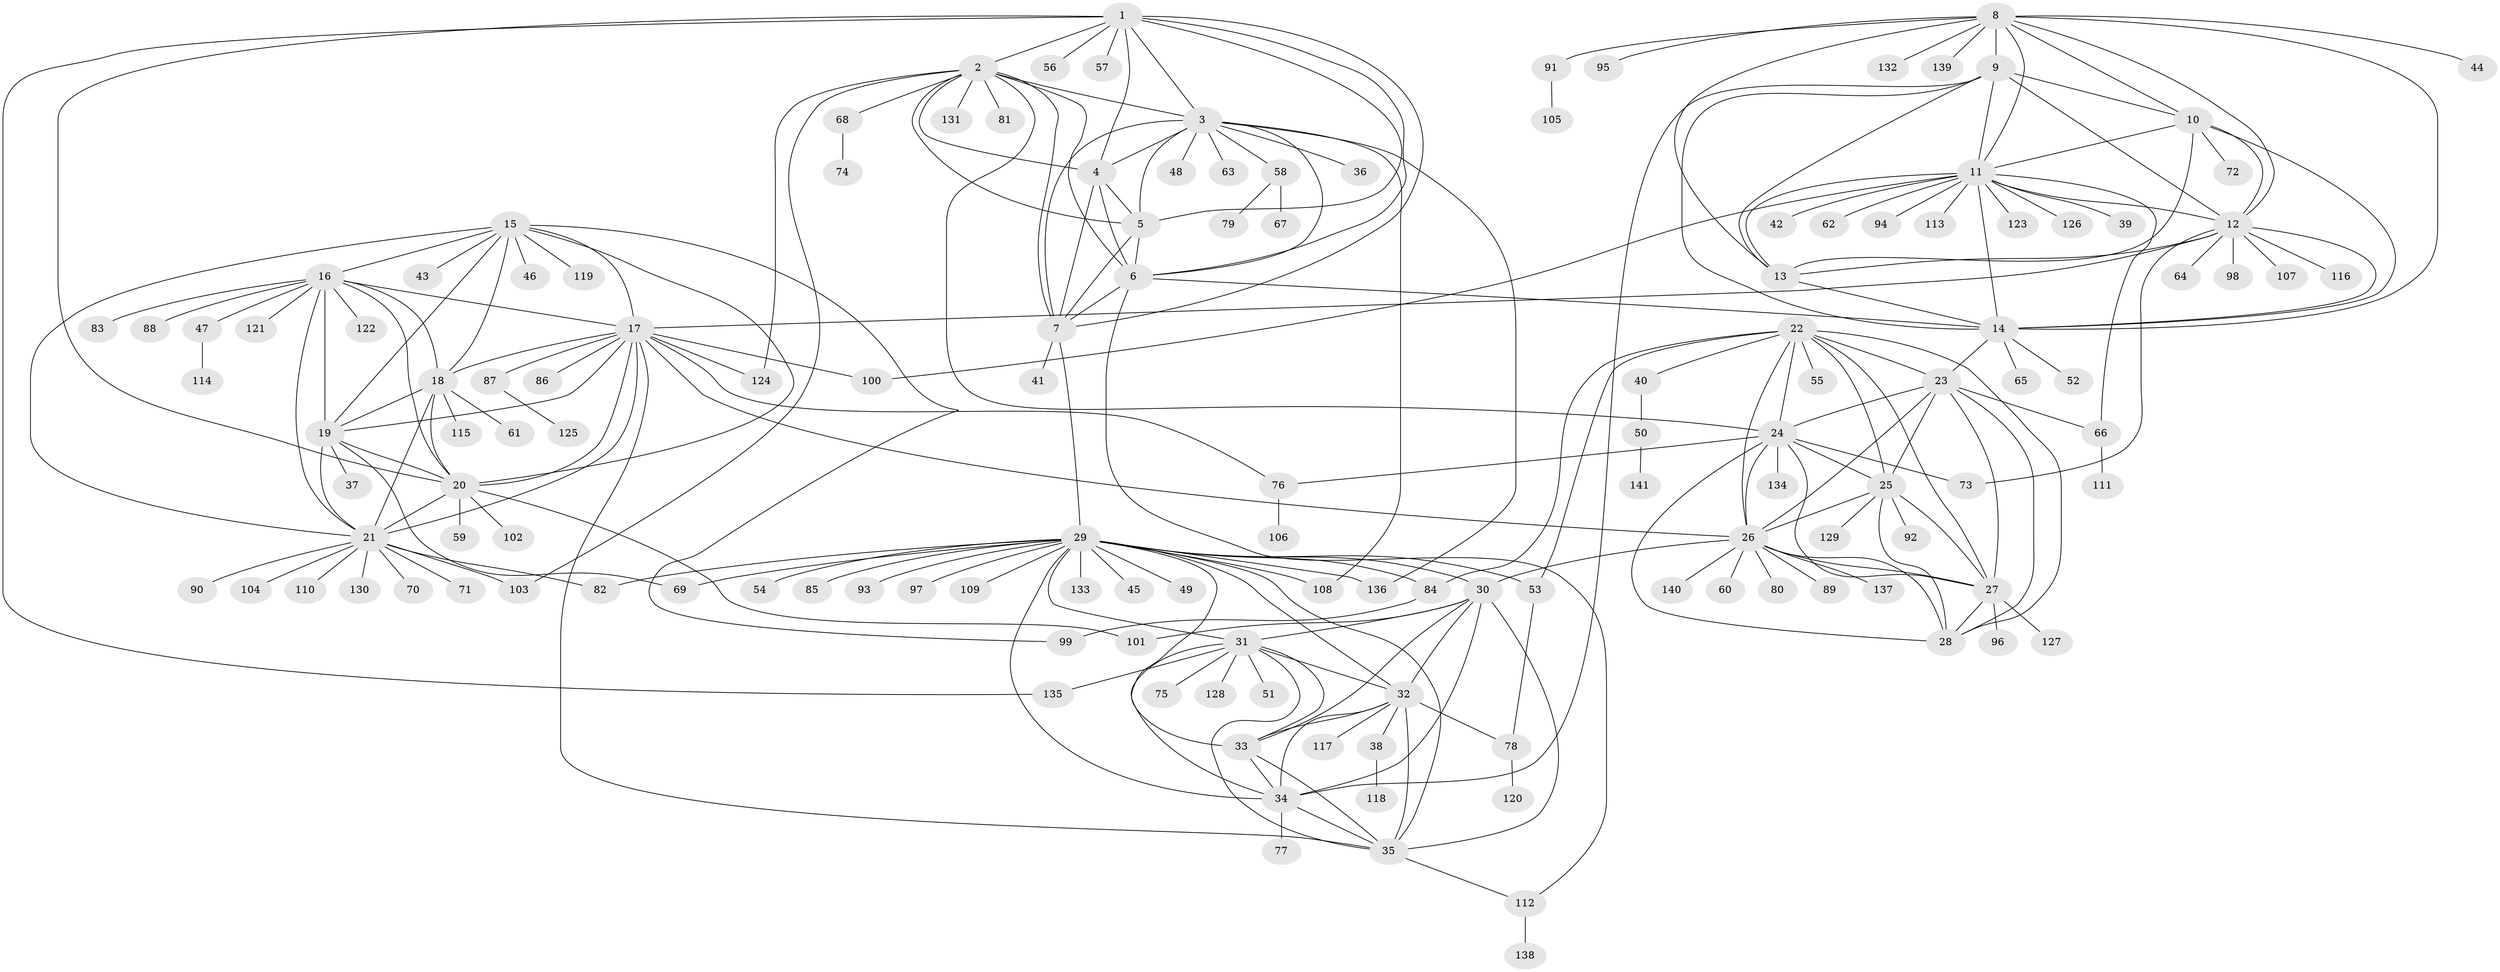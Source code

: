 // coarse degree distribution, {17: 0.009009009009009009, 10: 0.036036036036036036, 11: 0.009009009009009009, 5: 0.018018018018018018, 7: 0.02702702702702703, 6: 0.02702702702702703, 9: 0.02702702702702703, 13: 0.02702702702702703, 3: 0.018018018018018018, 20: 0.018018018018018018, 8: 0.036036036036036036, 1: 0.5855855855855856, 2: 0.15315315315315314, 4: 0.009009009009009009}
// Generated by graph-tools (version 1.1) at 2025/42/03/06/25 10:42:10]
// undirected, 141 vertices, 238 edges
graph export_dot {
graph [start="1"]
  node [color=gray90,style=filled];
  1;
  2;
  3;
  4;
  5;
  6;
  7;
  8;
  9;
  10;
  11;
  12;
  13;
  14;
  15;
  16;
  17;
  18;
  19;
  20;
  21;
  22;
  23;
  24;
  25;
  26;
  27;
  28;
  29;
  30;
  31;
  32;
  33;
  34;
  35;
  36;
  37;
  38;
  39;
  40;
  41;
  42;
  43;
  44;
  45;
  46;
  47;
  48;
  49;
  50;
  51;
  52;
  53;
  54;
  55;
  56;
  57;
  58;
  59;
  60;
  61;
  62;
  63;
  64;
  65;
  66;
  67;
  68;
  69;
  70;
  71;
  72;
  73;
  74;
  75;
  76;
  77;
  78;
  79;
  80;
  81;
  82;
  83;
  84;
  85;
  86;
  87;
  88;
  89;
  90;
  91;
  92;
  93;
  94;
  95;
  96;
  97;
  98;
  99;
  100;
  101;
  102;
  103;
  104;
  105;
  106;
  107;
  108;
  109;
  110;
  111;
  112;
  113;
  114;
  115;
  116;
  117;
  118;
  119;
  120;
  121;
  122;
  123;
  124;
  125;
  126;
  127;
  128;
  129;
  130;
  131;
  132;
  133;
  134;
  135;
  136;
  137;
  138;
  139;
  140;
  141;
  1 -- 2;
  1 -- 3;
  1 -- 4;
  1 -- 5;
  1 -- 6;
  1 -- 7;
  1 -- 20;
  1 -- 56;
  1 -- 57;
  1 -- 135;
  2 -- 3;
  2 -- 4;
  2 -- 5;
  2 -- 6;
  2 -- 7;
  2 -- 24;
  2 -- 68;
  2 -- 81;
  2 -- 103;
  2 -- 124;
  2 -- 131;
  3 -- 4;
  3 -- 5;
  3 -- 6;
  3 -- 7;
  3 -- 36;
  3 -- 48;
  3 -- 58;
  3 -- 63;
  3 -- 108;
  3 -- 136;
  4 -- 5;
  4 -- 6;
  4 -- 7;
  5 -- 6;
  5 -- 7;
  6 -- 7;
  6 -- 14;
  6 -- 112;
  7 -- 29;
  7 -- 41;
  8 -- 9;
  8 -- 10;
  8 -- 11;
  8 -- 12;
  8 -- 13;
  8 -- 14;
  8 -- 44;
  8 -- 91;
  8 -- 95;
  8 -- 132;
  8 -- 139;
  9 -- 10;
  9 -- 11;
  9 -- 12;
  9 -- 13;
  9 -- 14;
  9 -- 34;
  10 -- 11;
  10 -- 12;
  10 -- 13;
  10 -- 14;
  10 -- 72;
  11 -- 12;
  11 -- 13;
  11 -- 14;
  11 -- 39;
  11 -- 42;
  11 -- 62;
  11 -- 66;
  11 -- 94;
  11 -- 100;
  11 -- 113;
  11 -- 123;
  11 -- 126;
  12 -- 13;
  12 -- 14;
  12 -- 17;
  12 -- 64;
  12 -- 73;
  12 -- 98;
  12 -- 107;
  12 -- 116;
  13 -- 14;
  14 -- 23;
  14 -- 52;
  14 -- 65;
  15 -- 16;
  15 -- 17;
  15 -- 18;
  15 -- 19;
  15 -- 20;
  15 -- 21;
  15 -- 43;
  15 -- 46;
  15 -- 99;
  15 -- 119;
  16 -- 17;
  16 -- 18;
  16 -- 19;
  16 -- 20;
  16 -- 21;
  16 -- 47;
  16 -- 83;
  16 -- 88;
  16 -- 121;
  16 -- 122;
  17 -- 18;
  17 -- 19;
  17 -- 20;
  17 -- 21;
  17 -- 26;
  17 -- 35;
  17 -- 76;
  17 -- 86;
  17 -- 87;
  17 -- 100;
  17 -- 124;
  18 -- 19;
  18 -- 20;
  18 -- 21;
  18 -- 61;
  18 -- 115;
  19 -- 20;
  19 -- 21;
  19 -- 37;
  19 -- 69;
  20 -- 21;
  20 -- 59;
  20 -- 101;
  20 -- 102;
  21 -- 70;
  21 -- 71;
  21 -- 82;
  21 -- 90;
  21 -- 103;
  21 -- 104;
  21 -- 110;
  21 -- 130;
  22 -- 23;
  22 -- 24;
  22 -- 25;
  22 -- 26;
  22 -- 27;
  22 -- 28;
  22 -- 40;
  22 -- 53;
  22 -- 55;
  22 -- 84;
  23 -- 24;
  23 -- 25;
  23 -- 26;
  23 -- 27;
  23 -- 28;
  23 -- 66;
  24 -- 25;
  24 -- 26;
  24 -- 27;
  24 -- 28;
  24 -- 73;
  24 -- 76;
  24 -- 134;
  25 -- 26;
  25 -- 27;
  25 -- 28;
  25 -- 92;
  25 -- 129;
  26 -- 27;
  26 -- 28;
  26 -- 30;
  26 -- 60;
  26 -- 80;
  26 -- 89;
  26 -- 137;
  26 -- 140;
  27 -- 28;
  27 -- 96;
  27 -- 127;
  29 -- 30;
  29 -- 31;
  29 -- 32;
  29 -- 33;
  29 -- 34;
  29 -- 35;
  29 -- 45;
  29 -- 49;
  29 -- 53;
  29 -- 54;
  29 -- 69;
  29 -- 82;
  29 -- 84;
  29 -- 85;
  29 -- 93;
  29 -- 97;
  29 -- 108;
  29 -- 109;
  29 -- 133;
  29 -- 136;
  30 -- 31;
  30 -- 32;
  30 -- 33;
  30 -- 34;
  30 -- 35;
  30 -- 101;
  31 -- 32;
  31 -- 33;
  31 -- 34;
  31 -- 35;
  31 -- 51;
  31 -- 75;
  31 -- 128;
  31 -- 135;
  32 -- 33;
  32 -- 34;
  32 -- 35;
  32 -- 38;
  32 -- 78;
  32 -- 117;
  33 -- 34;
  33 -- 35;
  34 -- 35;
  34 -- 77;
  35 -- 112;
  38 -- 118;
  40 -- 50;
  47 -- 114;
  50 -- 141;
  53 -- 78;
  58 -- 67;
  58 -- 79;
  66 -- 111;
  68 -- 74;
  76 -- 106;
  78 -- 120;
  84 -- 99;
  87 -- 125;
  91 -- 105;
  112 -- 138;
}
